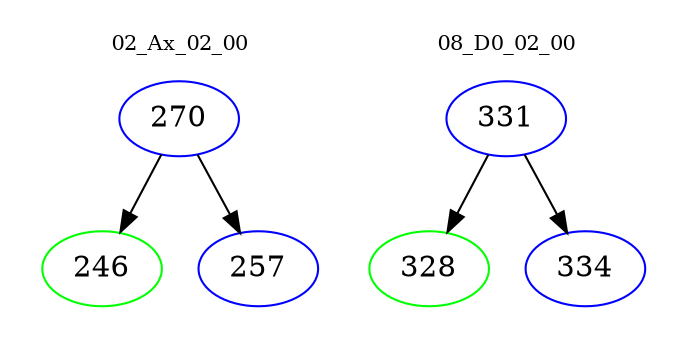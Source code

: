 digraph{
subgraph cluster_0 {
color = white
label = "02_Ax_02_00";
fontsize=10;
T0_270 [label="270", color="blue"]
T0_270 -> T0_246 [color="black"]
T0_246 [label="246", color="green"]
T0_270 -> T0_257 [color="black"]
T0_257 [label="257", color="blue"]
}
subgraph cluster_1 {
color = white
label = "08_D0_02_00";
fontsize=10;
T1_331 [label="331", color="blue"]
T1_331 -> T1_328 [color="black"]
T1_328 [label="328", color="green"]
T1_331 -> T1_334 [color="black"]
T1_334 [label="334", color="blue"]
}
}
